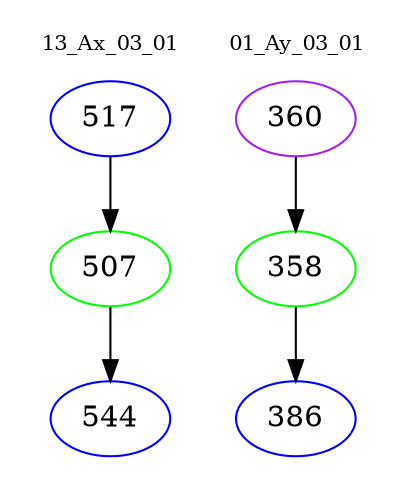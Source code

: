 digraph{
subgraph cluster_0 {
color = white
label = "13_Ax_03_01";
fontsize=10;
T0_517 [label="517", color="blue"]
T0_517 -> T0_507 [color="black"]
T0_507 [label="507", color="green"]
T0_507 -> T0_544 [color="black"]
T0_544 [label="544", color="blue"]
}
subgraph cluster_1 {
color = white
label = "01_Ay_03_01";
fontsize=10;
T1_360 [label="360", color="purple"]
T1_360 -> T1_358 [color="black"]
T1_358 [label="358", color="green"]
T1_358 -> T1_386 [color="black"]
T1_386 [label="386", color="blue"]
}
}
